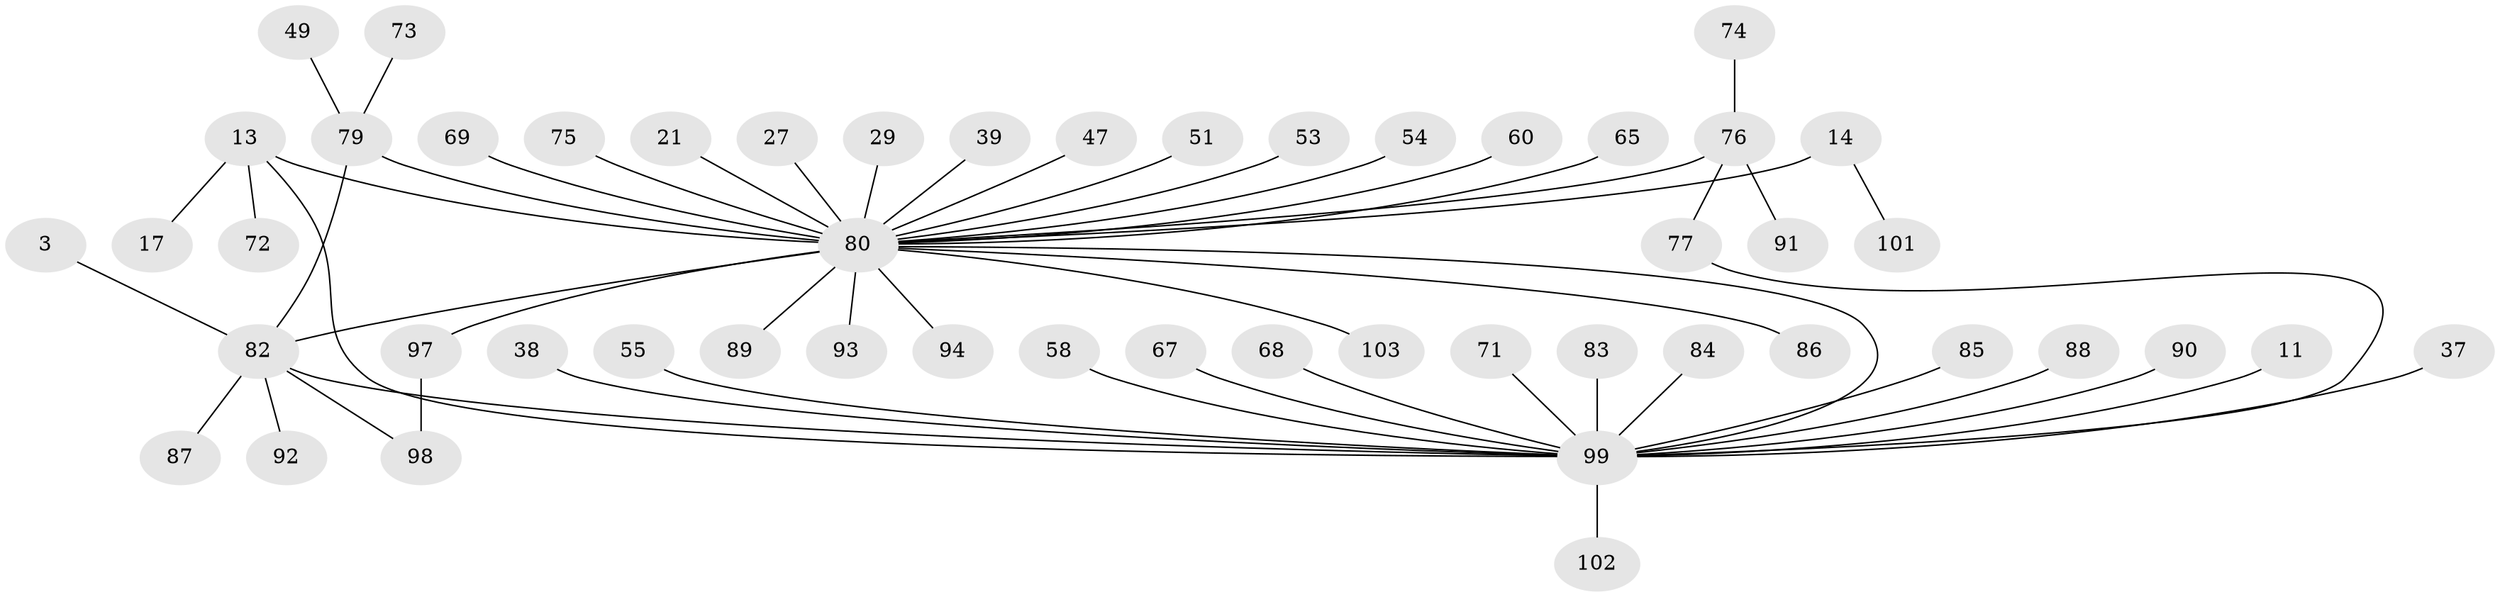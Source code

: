 // original degree distribution, {2: 0.21359223300970873, 19: 0.009708737864077669, 1: 0.4854368932038835, 16: 0.009708737864077669, 15: 0.009708737864077669, 5: 0.04854368932038835, 13: 0.019417475728155338, 9: 0.009708737864077669, 3: 0.06796116504854369, 6: 0.02912621359223301, 4: 0.08737864077669903, 7: 0.009708737864077669}
// Generated by graph-tools (version 1.1) at 2025/46/03/09/25 04:46:59]
// undirected, 51 vertices, 55 edges
graph export_dot {
graph [start="1"]
  node [color=gray90,style=filled];
  3;
  11;
  13;
  14;
  17;
  21;
  27;
  29;
  37;
  38;
  39;
  47;
  49;
  51;
  53;
  54;
  55;
  58;
  60;
  65;
  67;
  68;
  69 [super="+62"];
  71;
  72;
  73;
  74;
  75;
  76 [super="+6+50"];
  77;
  79 [super="+63+33"];
  80 [super="+7+34+70+31"];
  82 [super="+19+42+78+81+46+2"];
  83 [super="+40+45"];
  84;
  85;
  86 [super="+41"];
  87;
  88 [super="+66"];
  89;
  90;
  91;
  92;
  93;
  94;
  97 [super="+22+43+64+25"];
  98 [super="+95"];
  99 [super="+59+96+48"];
  101;
  102 [super="+100"];
  103;
  3 -- 82;
  11 -- 99;
  13 -- 17;
  13 -- 72;
  13 -- 80;
  13 -- 99 [weight=3];
  14 -- 101;
  14 -- 80 [weight=2];
  21 -- 80;
  27 -- 80;
  29 -- 80;
  37 -- 99;
  38 -- 99;
  39 -- 80;
  47 -- 80;
  49 -- 79;
  51 -- 80;
  53 -- 80;
  54 -- 80;
  55 -- 99;
  58 -- 99;
  60 -- 80;
  65 -- 80;
  67 -- 99;
  68 -- 99;
  69 -- 80;
  71 -- 99;
  73 -- 79;
  74 -- 76;
  75 -- 80;
  76 -- 77;
  76 -- 80 [weight=3];
  76 -- 91;
  77 -- 99;
  79 -- 80 [weight=2];
  79 -- 82 [weight=2];
  80 -- 89;
  80 -- 103;
  80 -- 97 [weight=3];
  80 -- 82 [weight=12];
  80 -- 86;
  80 -- 93;
  80 -- 94;
  80 -- 99 [weight=8];
  82 -- 92;
  82 -- 99 [weight=5];
  82 -- 98;
  82 -- 87;
  83 -- 99 [weight=3];
  84 -- 99;
  85 -- 99;
  88 -- 99;
  90 -- 99;
  97 -- 98 [weight=2];
  99 -- 102;
}
